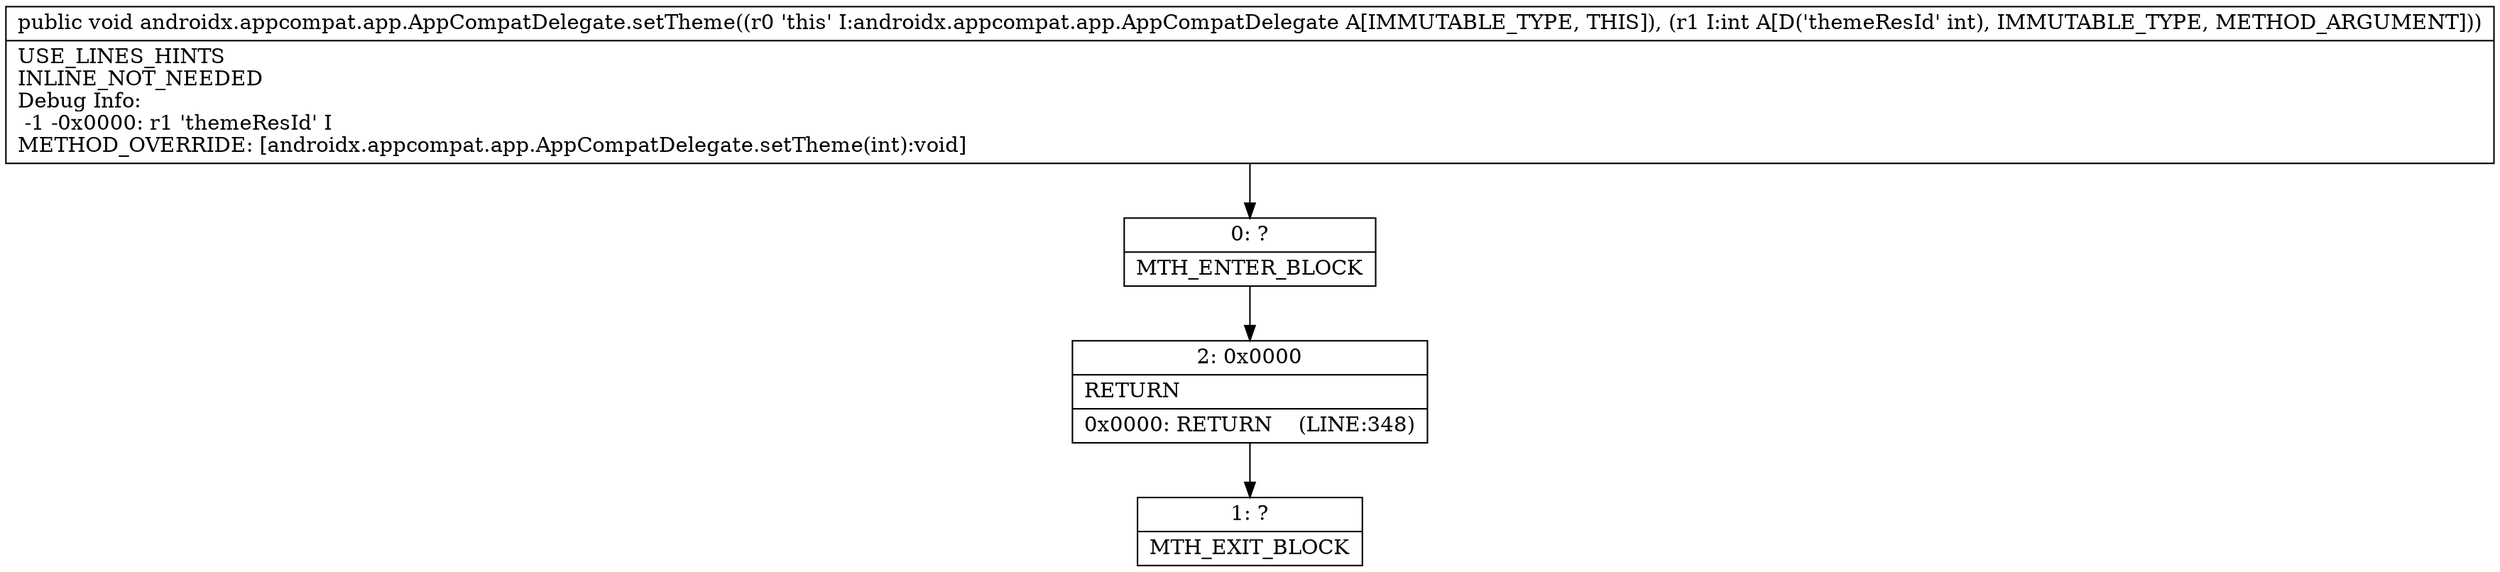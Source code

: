 digraph "CFG forandroidx.appcompat.app.AppCompatDelegate.setTheme(I)V" {
Node_0 [shape=record,label="{0\:\ ?|MTH_ENTER_BLOCK\l}"];
Node_2 [shape=record,label="{2\:\ 0x0000|RETURN\l|0x0000: RETURN    (LINE:348)\l}"];
Node_1 [shape=record,label="{1\:\ ?|MTH_EXIT_BLOCK\l}"];
MethodNode[shape=record,label="{public void androidx.appcompat.app.AppCompatDelegate.setTheme((r0 'this' I:androidx.appcompat.app.AppCompatDelegate A[IMMUTABLE_TYPE, THIS]), (r1 I:int A[D('themeResId' int), IMMUTABLE_TYPE, METHOD_ARGUMENT]))  | USE_LINES_HINTS\lINLINE_NOT_NEEDED\lDebug Info:\l  \-1 \-0x0000: r1 'themeResId' I\lMETHOD_OVERRIDE: [androidx.appcompat.app.AppCompatDelegate.setTheme(int):void]\l}"];
MethodNode -> Node_0;Node_0 -> Node_2;
Node_2 -> Node_1;
}

